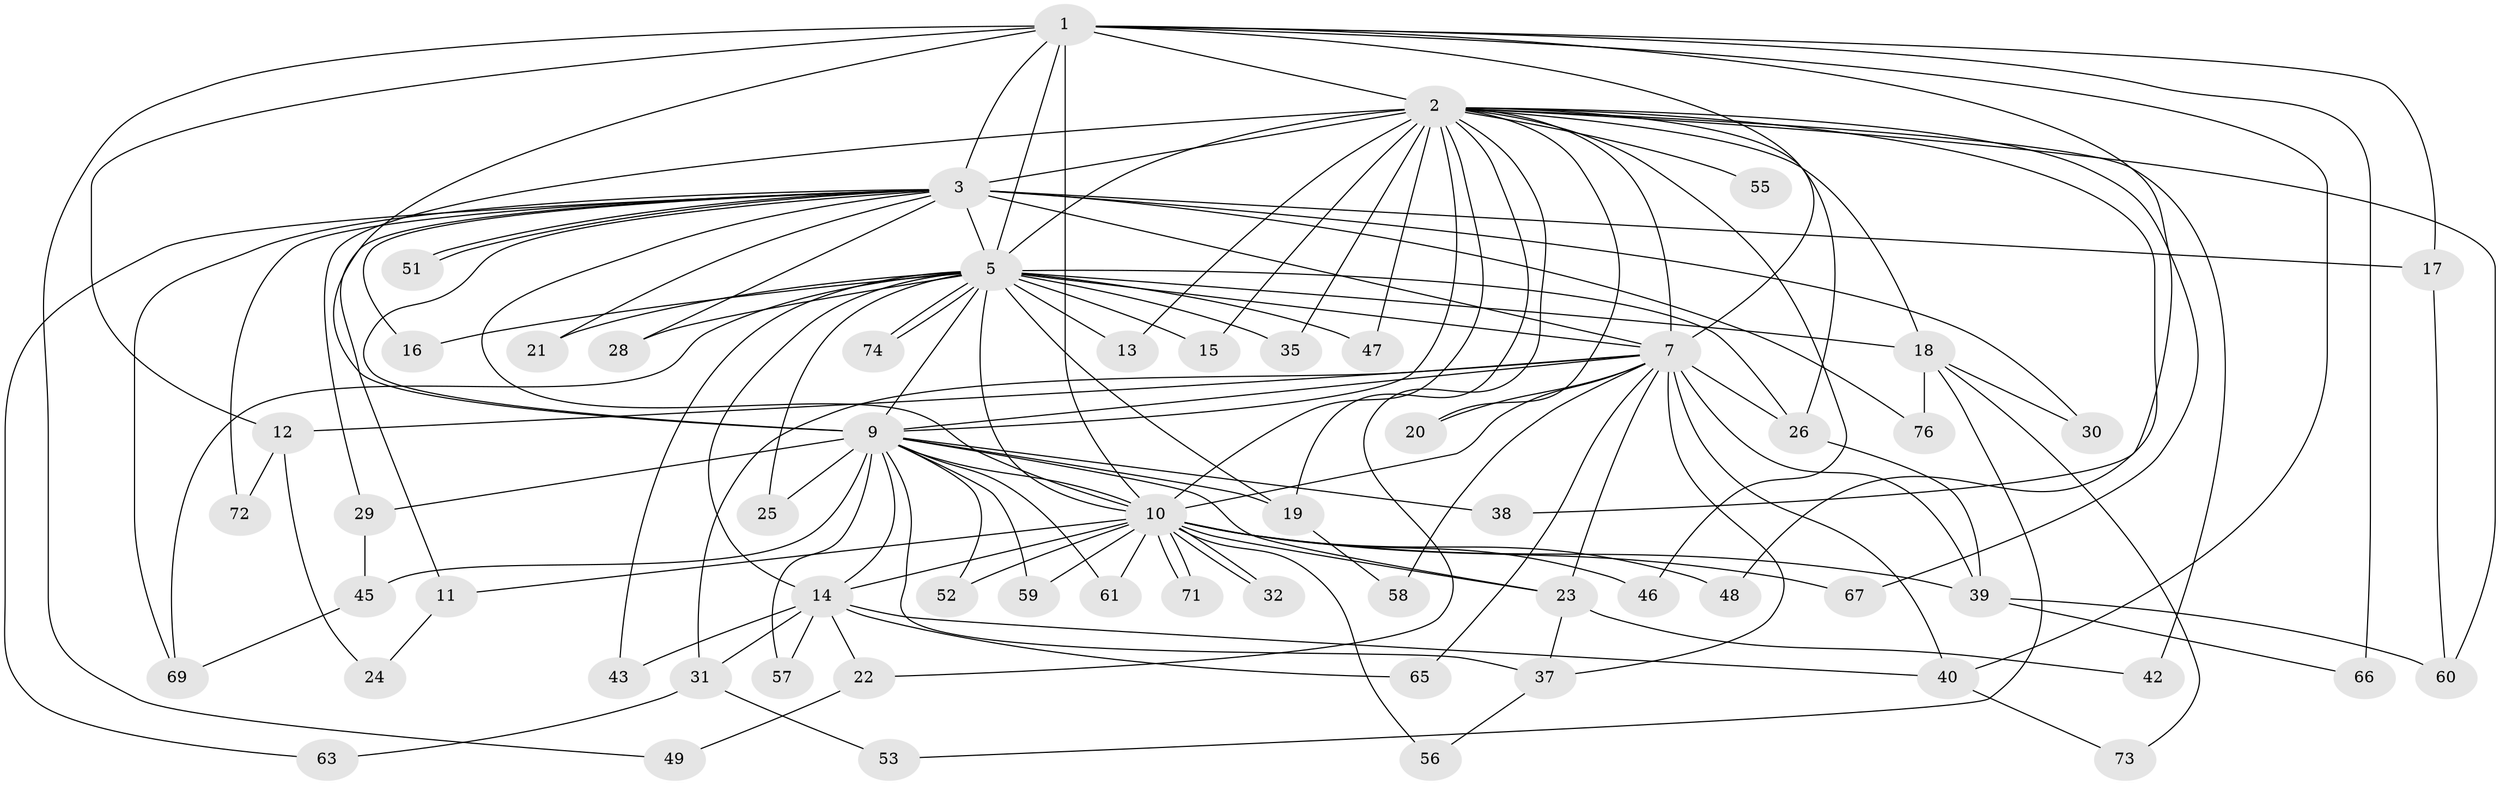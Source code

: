 // original degree distribution, {17: 0.025974025974025976, 13: 0.012987012987012988, 16: 0.012987012987012988, 22: 0.012987012987012988, 15: 0.012987012987012988, 20: 0.012987012987012988, 19: 0.012987012987012988, 21: 0.012987012987012988, 26: 0.012987012987012988, 3: 0.15584415584415584, 4: 0.07792207792207792, 2: 0.5974025974025974, 9: 0.012987012987012988, 6: 0.012987012987012988, 5: 0.012987012987012988}
// Generated by graph-tools (version 1.1) at 2025/41/03/06/25 10:41:43]
// undirected, 60 vertices, 135 edges
graph export_dot {
graph [start="1"]
  node [color=gray90,style=filled];
  1 [super="+36"];
  2 [super="+4"];
  3 [super="+6"];
  5 [super="+8"];
  7 [super="+62"];
  9 [super="+41"];
  10 [super="+54"];
  11;
  12;
  13;
  14 [super="+75"];
  15;
  16;
  17;
  18 [super="+70"];
  19 [super="+34"];
  20;
  21;
  22;
  23 [super="+27"];
  24;
  25;
  26 [super="+33"];
  28;
  29;
  30;
  31;
  32;
  35;
  37 [super="+50"];
  38;
  39 [super="+64"];
  40 [super="+44"];
  42;
  43;
  45;
  46;
  47;
  48;
  49;
  51;
  52;
  53;
  55;
  56;
  57;
  58;
  59;
  60 [super="+68"];
  61;
  63;
  65;
  66;
  67;
  69 [super="+77"];
  71;
  72;
  73;
  74;
  76;
  1 -- 2 [weight=2];
  1 -- 3 [weight=3];
  1 -- 5 [weight=2];
  1 -- 7;
  1 -- 9;
  1 -- 10 [weight=2];
  1 -- 12;
  1 -- 17;
  1 -- 38;
  1 -- 40;
  1 -- 49;
  1 -- 66;
  2 -- 3 [weight=4];
  2 -- 5 [weight=4];
  2 -- 7 [weight=2];
  2 -- 9 [weight=2];
  2 -- 10 [weight=2];
  2 -- 20;
  2 -- 55 [weight=2];
  2 -- 60;
  2 -- 67;
  2 -- 13;
  2 -- 15;
  2 -- 18;
  2 -- 19;
  2 -- 22;
  2 -- 26;
  2 -- 29;
  2 -- 35;
  2 -- 42;
  2 -- 46;
  2 -- 47;
  2 -- 48;
  3 -- 5 [weight=4];
  3 -- 7 [weight=2];
  3 -- 9 [weight=2];
  3 -- 10 [weight=2];
  3 -- 11;
  3 -- 16;
  3 -- 30;
  3 -- 51;
  3 -- 51;
  3 -- 63;
  3 -- 69;
  3 -- 72;
  3 -- 76;
  3 -- 17;
  3 -- 21;
  3 -- 28;
  5 -- 7 [weight=3];
  5 -- 9 [weight=2];
  5 -- 10 [weight=2];
  5 -- 13;
  5 -- 15;
  5 -- 21;
  5 -- 25;
  5 -- 43;
  5 -- 74;
  5 -- 74;
  5 -- 69;
  5 -- 16;
  5 -- 18 [weight=2];
  5 -- 26;
  5 -- 28;
  5 -- 35;
  5 -- 47;
  5 -- 14;
  5 -- 19;
  7 -- 9;
  7 -- 10;
  7 -- 12;
  7 -- 20;
  7 -- 23;
  7 -- 31;
  7 -- 39;
  7 -- 58;
  7 -- 65;
  7 -- 26;
  7 -- 40;
  7 -- 37;
  9 -- 10 [weight=2];
  9 -- 14;
  9 -- 19;
  9 -- 25;
  9 -- 29;
  9 -- 37;
  9 -- 38;
  9 -- 45;
  9 -- 52;
  9 -- 57;
  9 -- 61;
  9 -- 59;
  9 -- 23;
  10 -- 11;
  10 -- 14;
  10 -- 23;
  10 -- 32;
  10 -- 32;
  10 -- 39;
  10 -- 46;
  10 -- 48;
  10 -- 52;
  10 -- 56;
  10 -- 59;
  10 -- 61;
  10 -- 67;
  10 -- 71;
  10 -- 71;
  11 -- 24;
  12 -- 24;
  12 -- 72;
  14 -- 22;
  14 -- 31;
  14 -- 40;
  14 -- 43;
  14 -- 57;
  14 -- 65;
  17 -- 60;
  18 -- 30;
  18 -- 53;
  18 -- 76;
  18 -- 73;
  19 -- 58;
  22 -- 49;
  23 -- 42;
  23 -- 37;
  26 -- 39;
  29 -- 45;
  31 -- 53;
  31 -- 63;
  37 -- 56;
  39 -- 60;
  39 -- 66;
  40 -- 73;
  45 -- 69;
}
